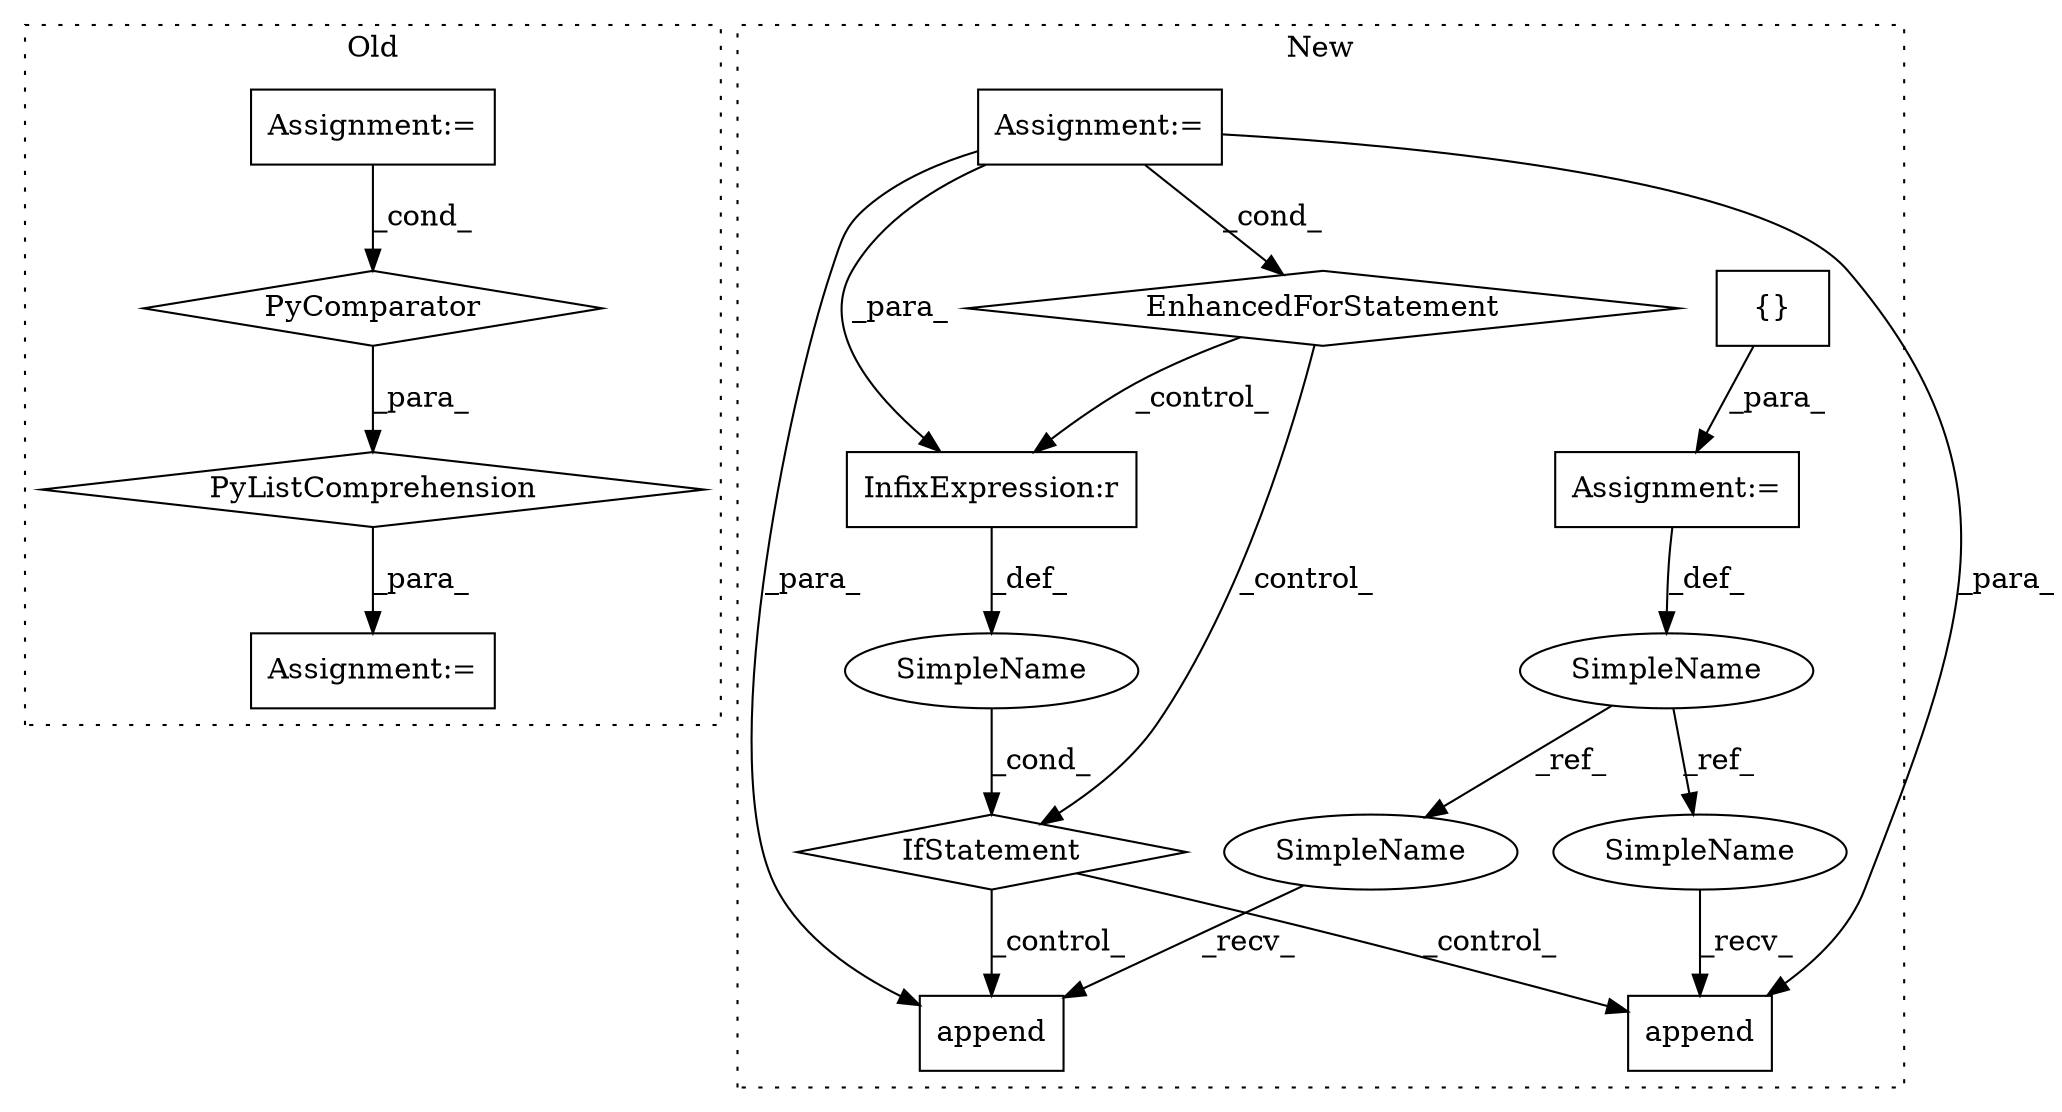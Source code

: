 digraph G {
subgraph cluster0 {
1 [label="PyComparator" a="113" s="41876" l="27" shape="diamond"];
3 [label="Assignment:=" a="7" s="41328" l="1" shape="box"];
4 [label="PyListComprehension" a="109" s="41772" l="139" shape="diamond"];
5 [label="Assignment:=" a="7" s="41756" l="16" shape="box"];
label = "Old";
style="dotted";
}
subgraph cluster1 {
2 [label="IfStatement" a="25" s="42194,42268" l="4,2" shape="diamond"];
6 [label="Assignment:=" a="7" s="42078,42184" l="65,2" shape="box"];
7 [label="EnhancedForStatement" a="70" s="42078,42184" l="65,2" shape="diamond"];
8 [label="append" a="32" s="42288,42348" l="7,1" shape="box"];
9 [label="Assignment:=" a="7" s="42060" l="1" shape="box"];
10 [label="{}" a="4" s="42070" l="2" shape="box"];
11 [label="SimpleName" a="42" s="" l="" shape="ellipse"];
12 [label="InfixExpression:r" a="27" s="42225" l="4" shape="box"];
13 [label="SimpleName" a="42" s="42053" l="7" shape="ellipse"];
14 [label="append" a="32" s="42383,42393" l="7,1" shape="box"];
15 [label="SimpleName" a="42" s="42375" l="7" shape="ellipse"];
16 [label="SimpleName" a="42" s="42280" l="7" shape="ellipse"];
label = "New";
style="dotted";
}
1 -> 4 [label="_para_"];
2 -> 14 [label="_control_"];
2 -> 8 [label="_control_"];
3 -> 1 [label="_cond_"];
4 -> 5 [label="_para_"];
6 -> 12 [label="_para_"];
6 -> 8 [label="_para_"];
6 -> 7 [label="_cond_"];
6 -> 14 [label="_para_"];
7 -> 12 [label="_control_"];
7 -> 2 [label="_control_"];
9 -> 13 [label="_def_"];
10 -> 9 [label="_para_"];
11 -> 2 [label="_cond_"];
12 -> 11 [label="_def_"];
13 -> 15 [label="_ref_"];
13 -> 16 [label="_ref_"];
15 -> 14 [label="_recv_"];
16 -> 8 [label="_recv_"];
}